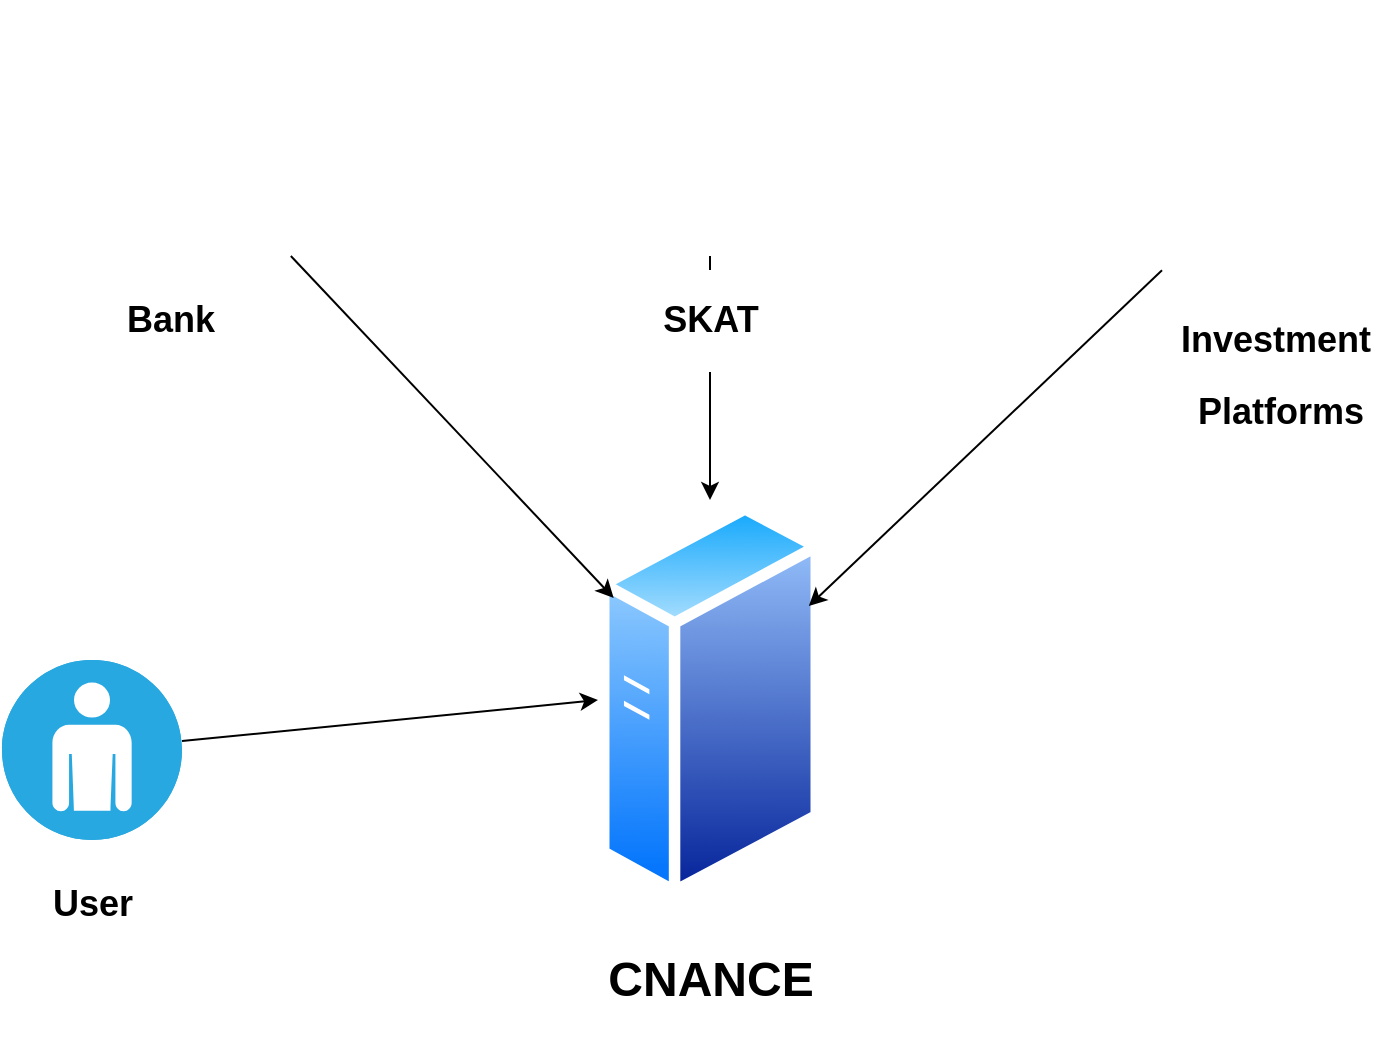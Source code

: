 <mxfile version="16.5.6" type="github">
  <diagram id="3TKfQxMAESyT9L7t3y67" name="Page-1">
    <mxGraphModel dx="1018" dy="717" grid="1" gridSize="10" guides="1" tooltips="1" connect="1" arrows="1" fold="1" page="1" pageScale="1" pageWidth="827" pageHeight="1169" math="0" shadow="0">
      <root>
        <mxCell id="0" />
        <mxCell id="1" parent="0" />
        <mxCell id="rlyiKwZ7DXv_Saovwe5j-2" value="&lt;h1&gt;CNANCE&lt;/h1&gt;" style="aspect=fixed;perimeter=ellipsePerimeter;html=1;align=center;shadow=0;dashed=0;spacingTop=3;image;image=img/lib/active_directory/generic_server.svg;" vertex="1" parent="1">
          <mxGeometry x="368" y="280" width="112" height="200" as="geometry" />
        </mxCell>
        <mxCell id="rlyiKwZ7DXv_Saovwe5j-10" style="edgeStyle=none;rounded=0;orthogonalLoop=1;jettySize=auto;html=1;" edge="1" parent="1" source="rlyiKwZ7DXv_Saovwe5j-3" target="rlyiKwZ7DXv_Saovwe5j-2">
          <mxGeometry relative="1" as="geometry" />
        </mxCell>
        <mxCell id="rlyiKwZ7DXv_Saovwe5j-3" value="&lt;h2&gt;Bank&lt;/h2&gt;" style="shape=image;html=1;verticalAlign=top;verticalLabelPosition=bottom;labelBackgroundColor=#ffffff;imageAspect=0;aspect=fixed;image=https://cdn1.iconfinder.com/data/icons/2-building-line-filled/614/2334_-_Bank-128.png" vertex="1" parent="1">
          <mxGeometry x="90" y="30" width="128" height="128" as="geometry" />
        </mxCell>
        <mxCell id="rlyiKwZ7DXv_Saovwe5j-11" style="edgeStyle=none;rounded=0;orthogonalLoop=1;jettySize=auto;html=1;" edge="1" parent="1" source="rlyiKwZ7DXv_Saovwe5j-4" target="rlyiKwZ7DXv_Saovwe5j-2">
          <mxGeometry relative="1" as="geometry" />
        </mxCell>
        <mxCell id="rlyiKwZ7DXv_Saovwe5j-4" value="&lt;h2&gt;SKAT&lt;/h2&gt;" style="shape=image;html=1;verticalAlign=top;verticalLabelPosition=bottom;labelBackgroundColor=#ffffff;imageAspect=0;aspect=fixed;image=https://cdn1.iconfinder.com/data/icons/heroicons-ui/24/receipt-tax-128.png" vertex="1" parent="1">
          <mxGeometry x="360" y="30" width="128" height="128" as="geometry" />
        </mxCell>
        <mxCell id="rlyiKwZ7DXv_Saovwe5j-12" style="edgeStyle=none;rounded=0;orthogonalLoop=1;jettySize=auto;html=1;" edge="1" parent="1" source="rlyiKwZ7DXv_Saovwe5j-5" target="rlyiKwZ7DXv_Saovwe5j-2">
          <mxGeometry relative="1" as="geometry" />
        </mxCell>
        <mxCell id="rlyiKwZ7DXv_Saovwe5j-5" value="&lt;h2&gt;Investment&amp;nbsp;&lt;/h2&gt;&lt;h2&gt;Platforms&lt;/h2&gt;" style="shape=image;html=1;verticalAlign=top;verticalLabelPosition=bottom;labelBackgroundColor=#ffffff;imageAspect=0;aspect=fixed;image=https://cdn0.iconfinder.com/data/icons/business-collection-2027/60/investment-128.png" vertex="1" parent="1">
          <mxGeometry x="650" y="50" width="118" height="118" as="geometry" />
        </mxCell>
        <mxCell id="rlyiKwZ7DXv_Saovwe5j-9" style="rounded=0;orthogonalLoop=1;jettySize=auto;html=1;entryX=0;entryY=0.5;entryDx=0;entryDy=0;" edge="1" parent="1" source="rlyiKwZ7DXv_Saovwe5j-8" target="rlyiKwZ7DXv_Saovwe5j-2">
          <mxGeometry relative="1" as="geometry" />
        </mxCell>
        <mxCell id="rlyiKwZ7DXv_Saovwe5j-8" value="&lt;h2&gt;User&lt;/h2&gt;" style="fillColor=#28A8E0;verticalLabelPosition=bottom;sketch=0;html=1;strokeColor=#ffffff;verticalAlign=top;align=center;points=[[0.145,0.145,0],[0.5,0,0],[0.855,0.145,0],[1,0.5,0],[0.855,0.855,0],[0.5,1,0],[0.145,0.855,0],[0,0.5,0]];pointerEvents=1;shape=mxgraph.cisco_safe.compositeIcon;bgIcon=ellipse;resIcon=mxgraph.cisco_safe.capability.user;" vertex="1" parent="1">
          <mxGeometry x="70" y="360" width="90" height="90" as="geometry" />
        </mxCell>
      </root>
    </mxGraphModel>
  </diagram>
</mxfile>

